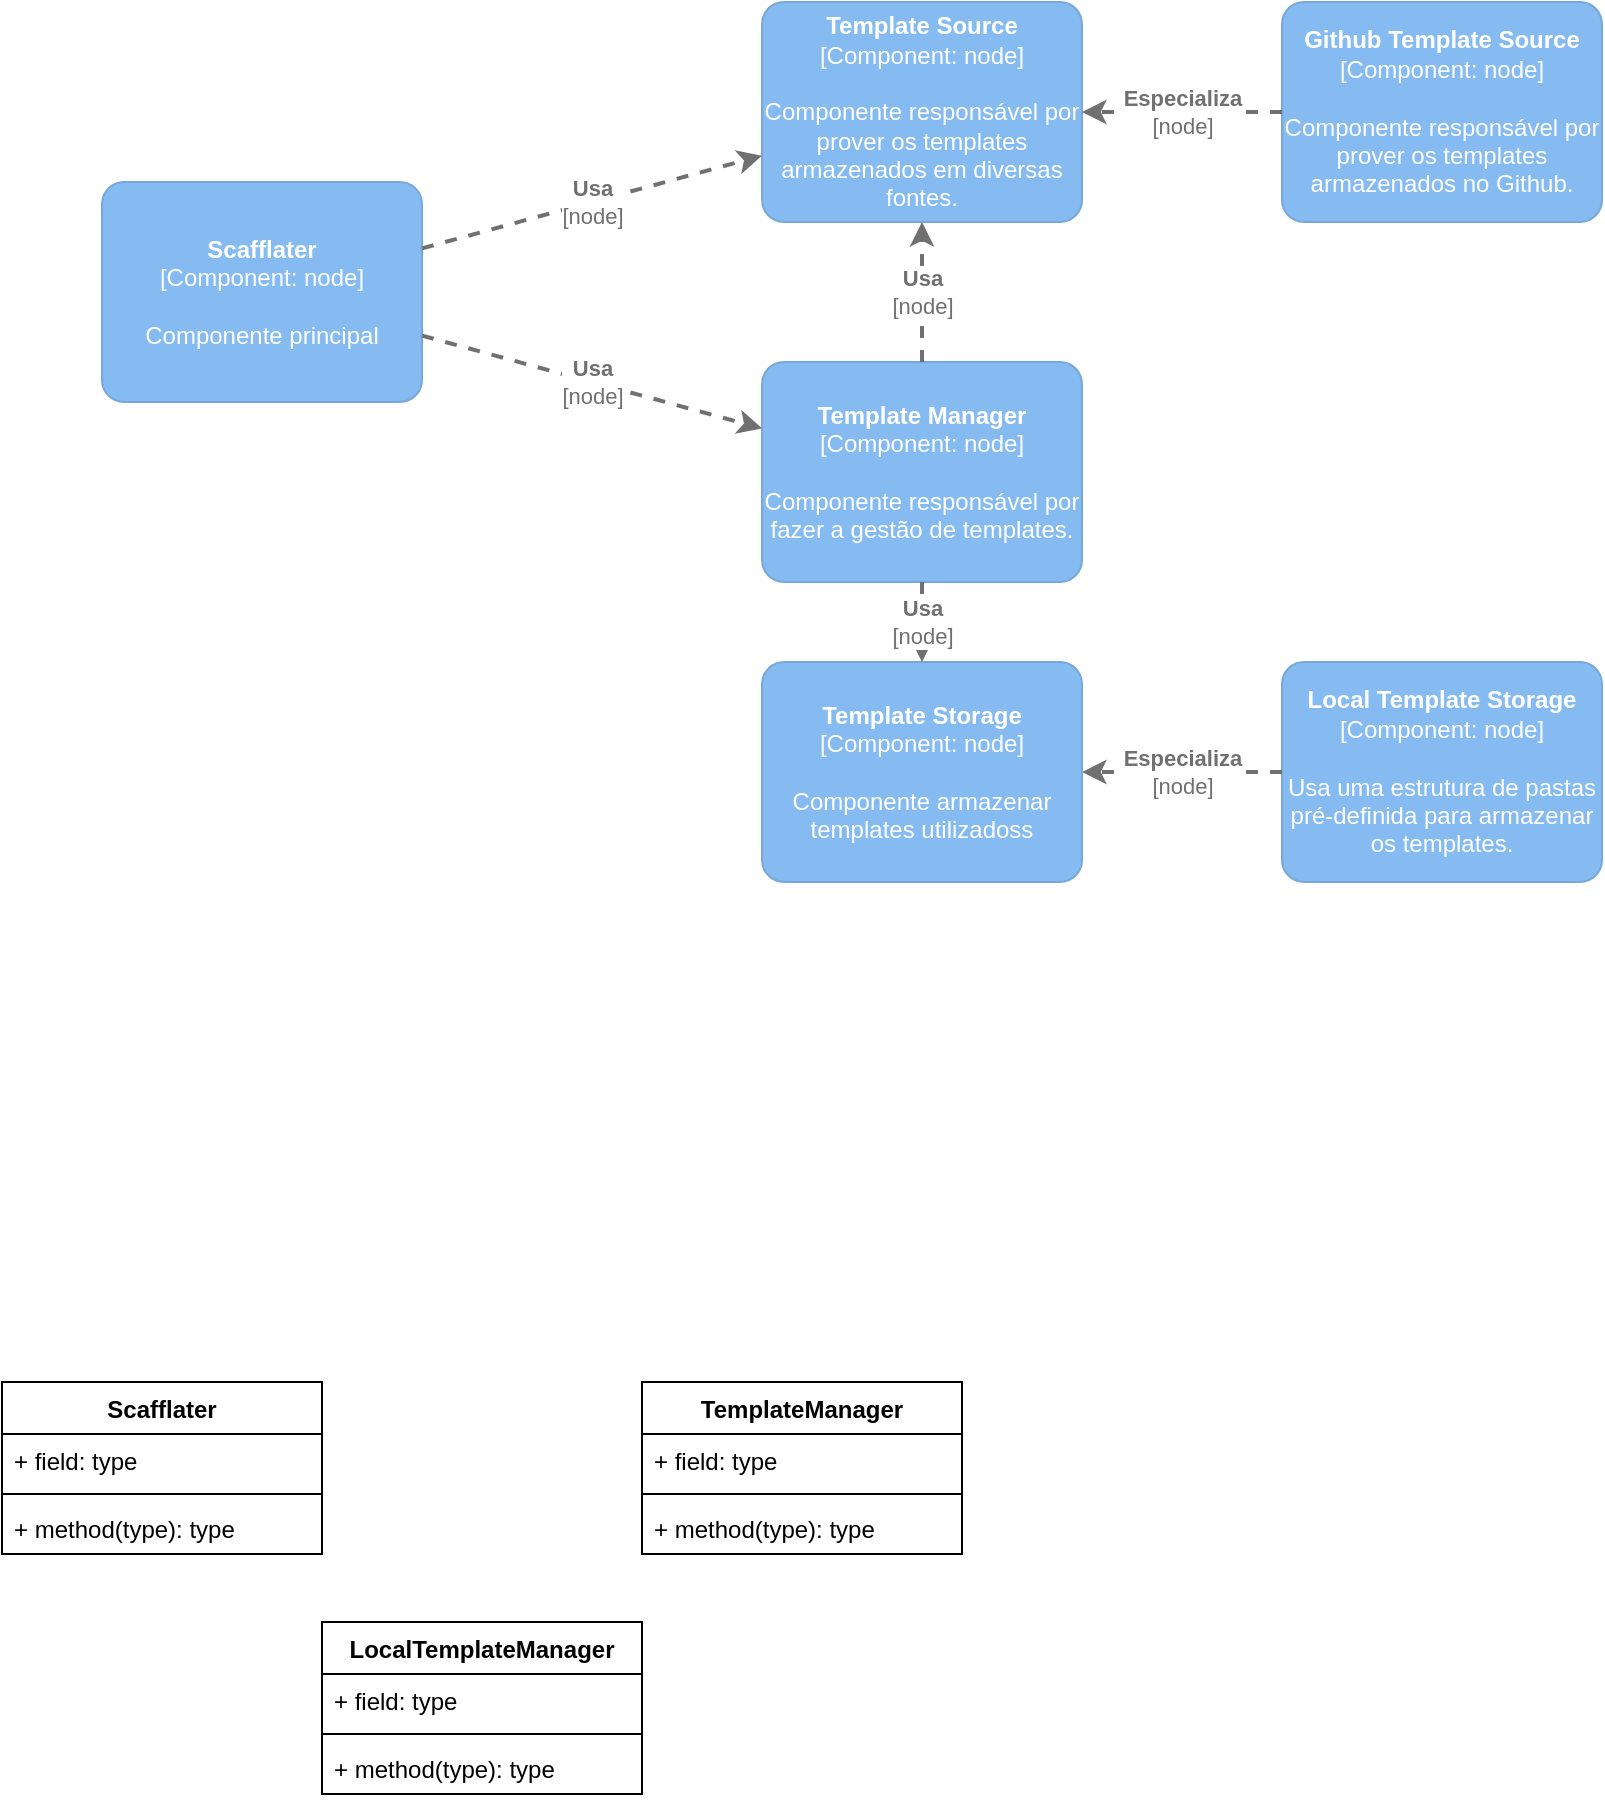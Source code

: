 <mxfile version="14.6.13" type="device"><diagram id="Yih-MAFXo4TqjhYUZ6GR" name="Page-1"><mxGraphModel dx="1412" dy="891" grid="1" gridSize="10" guides="1" tooltips="1" connect="1" arrows="1" fold="1" page="1" pageScale="1" pageWidth="827" pageHeight="1169" math="0" shadow="0"><root><mxCell id="0"/><mxCell id="1" parent="0"/><object placeholders="1" c4Name="Scafflater" c4Type="Component" c4Technology="node" c4Description="Componente principal" label="&lt;b&gt;%c4Name%&lt;/b&gt;&lt;div&gt;[%c4Type%: %c4Technology%]&lt;/div&gt;&lt;br&gt;&lt;div&gt;%c4Description%&lt;/div&gt;" id="csRIXp1JGR-Yoe9KNrGI-1"><mxCell style="rounded=1;whiteSpace=wrap;html=1;labelBackgroundColor=none;fillColor=#85BBF0;fontColor=#ffffff;align=center;arcSize=10;strokeColor=#78A8D8;metaEdit=1;metaData={&quot;c4Type&quot;:{&quot;editable&quot;:false}};points=[[0.25,0,0],[0.5,0,0],[0.75,0,0],[1,0.25,0],[1,0.5,0],[1,0.75,0],[0.75,1,0],[0.5,1,0],[0.25,1,0],[0,0.75,0],[0,0.5,0],[0,0.25,0]];" parent="1" vertex="1"><mxGeometry x="50" y="120" width="160" height="110.0" as="geometry"/></mxCell></object><object placeholders="1" c4Name="Template Manager" c4Type="Component" c4Technology="node" c4Description="Componente responsável por fazer a gestão de templates." label="&lt;b&gt;%c4Name%&lt;/b&gt;&lt;div&gt;[%c4Type%: %c4Technology%]&lt;/div&gt;&lt;br&gt;&lt;div&gt;%c4Description%&lt;/div&gt;" id="ylQ0tcns-Ho-obvVlglr-1"><mxCell style="rounded=1;whiteSpace=wrap;html=1;labelBackgroundColor=none;fillColor=#85BBF0;fontColor=#ffffff;align=center;arcSize=10;strokeColor=#78A8D8;metaEdit=1;metaData={&quot;c4Type&quot;:{&quot;editable&quot;:false}};points=[[0.25,0,0],[0.5,0,0],[0.75,0,0],[1,0.25,0],[1,0.5,0],[1,0.75,0],[0.75,1,0],[0.5,1,0],[0.25,1,0],[0,0.75,0],[0,0.5,0],[0,0.25,0]];" parent="1" vertex="1"><mxGeometry x="380" y="210" width="160" height="110.0" as="geometry"/></mxCell></object><mxCell id="ylQ0tcns-Ho-obvVlglr-2" value="Scafflater" style="swimlane;fontStyle=1;align=center;verticalAlign=top;childLayout=stackLayout;horizontal=1;startSize=26;horizontalStack=0;resizeParent=1;resizeParentMax=0;resizeLast=0;collapsible=1;marginBottom=0;" parent="1" vertex="1"><mxGeometry y="720" width="160" height="86" as="geometry"/></mxCell><mxCell id="ylQ0tcns-Ho-obvVlglr-3" value="+ field: type" style="text;strokeColor=none;fillColor=none;align=left;verticalAlign=top;spacingLeft=4;spacingRight=4;overflow=hidden;rotatable=0;points=[[0,0.5],[1,0.5]];portConstraint=eastwest;" parent="ylQ0tcns-Ho-obvVlglr-2" vertex="1"><mxGeometry y="26" width="160" height="26" as="geometry"/></mxCell><mxCell id="ylQ0tcns-Ho-obvVlglr-4" value="" style="line;strokeWidth=1;fillColor=none;align=left;verticalAlign=middle;spacingTop=-1;spacingLeft=3;spacingRight=3;rotatable=0;labelPosition=right;points=[];portConstraint=eastwest;" parent="ylQ0tcns-Ho-obvVlglr-2" vertex="1"><mxGeometry y="52" width="160" height="8" as="geometry"/></mxCell><mxCell id="ylQ0tcns-Ho-obvVlglr-5" value="+ method(type): type" style="text;strokeColor=none;fillColor=none;align=left;verticalAlign=top;spacingLeft=4;spacingRight=4;overflow=hidden;rotatable=0;points=[[0,0.5],[1,0.5]];portConstraint=eastwest;" parent="ylQ0tcns-Ho-obvVlglr-2" vertex="1"><mxGeometry y="60" width="160" height="26" as="geometry"/></mxCell><mxCell id="ylQ0tcns-Ho-obvVlglr-7" value="TemplateManager" style="swimlane;fontStyle=1;align=center;verticalAlign=top;childLayout=stackLayout;horizontal=1;startSize=26;horizontalStack=0;resizeParent=1;resizeParentMax=0;resizeLast=0;collapsible=1;marginBottom=0;" parent="1" vertex="1"><mxGeometry x="320" y="720" width="160" height="86" as="geometry"/></mxCell><mxCell id="ylQ0tcns-Ho-obvVlglr-8" value="+ field: type" style="text;strokeColor=none;fillColor=none;align=left;verticalAlign=top;spacingLeft=4;spacingRight=4;overflow=hidden;rotatable=0;points=[[0,0.5],[1,0.5]];portConstraint=eastwest;" parent="ylQ0tcns-Ho-obvVlglr-7" vertex="1"><mxGeometry y="26" width="160" height="26" as="geometry"/></mxCell><mxCell id="ylQ0tcns-Ho-obvVlglr-9" value="" style="line;strokeWidth=1;fillColor=none;align=left;verticalAlign=middle;spacingTop=-1;spacingLeft=3;spacingRight=3;rotatable=0;labelPosition=right;points=[];portConstraint=eastwest;" parent="ylQ0tcns-Ho-obvVlglr-7" vertex="1"><mxGeometry y="52" width="160" height="8" as="geometry"/></mxCell><mxCell id="ylQ0tcns-Ho-obvVlglr-10" value="+ method(type): type" style="text;strokeColor=none;fillColor=none;align=left;verticalAlign=top;spacingLeft=4;spacingRight=4;overflow=hidden;rotatable=0;points=[[0,0.5],[1,0.5]];portConstraint=eastwest;" parent="ylQ0tcns-Ho-obvVlglr-7" vertex="1"><mxGeometry y="60" width="160" height="26" as="geometry"/></mxCell><mxCell id="ylQ0tcns-Ho-obvVlglr-13" value="LocalTemplateManager" style="swimlane;fontStyle=1;align=center;verticalAlign=top;childLayout=stackLayout;horizontal=1;startSize=26;horizontalStack=0;resizeParent=1;resizeParentMax=0;resizeLast=0;collapsible=1;marginBottom=0;" parent="1" vertex="1"><mxGeometry x="160" y="840" width="160" height="86" as="geometry"/></mxCell><mxCell id="ylQ0tcns-Ho-obvVlglr-14" value="+ field: type" style="text;strokeColor=none;fillColor=none;align=left;verticalAlign=top;spacingLeft=4;spacingRight=4;overflow=hidden;rotatable=0;points=[[0,0.5],[1,0.5]];portConstraint=eastwest;" parent="ylQ0tcns-Ho-obvVlglr-13" vertex="1"><mxGeometry y="26" width="160" height="26" as="geometry"/></mxCell><mxCell id="ylQ0tcns-Ho-obvVlglr-15" value="" style="line;strokeWidth=1;fillColor=none;align=left;verticalAlign=middle;spacingTop=-1;spacingLeft=3;spacingRight=3;rotatable=0;labelPosition=right;points=[];portConstraint=eastwest;" parent="ylQ0tcns-Ho-obvVlglr-13" vertex="1"><mxGeometry y="52" width="160" height="8" as="geometry"/></mxCell><mxCell id="ylQ0tcns-Ho-obvVlglr-16" value="+ method(type): type" style="text;strokeColor=none;fillColor=none;align=left;verticalAlign=top;spacingLeft=4;spacingRight=4;overflow=hidden;rotatable=0;points=[[0,0.5],[1,0.5]];portConstraint=eastwest;" parent="ylQ0tcns-Ho-obvVlglr-13" vertex="1"><mxGeometry y="60" width="160" height="26" as="geometry"/></mxCell><object placeholders="1" c4Name="Local Template Storage" c4Type="Component" c4Technology="node" c4Description="Usa uma estrutura de pastas pré-definida para armazenar os templates." label="&lt;b&gt;%c4Name%&lt;/b&gt;&lt;div&gt;[%c4Type%: %c4Technology%]&lt;/div&gt;&lt;br&gt;&lt;div&gt;%c4Description%&lt;/div&gt;" id="ylQ0tcns-Ho-obvVlglr-17"><mxCell style="rounded=1;whiteSpace=wrap;html=1;labelBackgroundColor=none;fillColor=#85BBF0;fontColor=#ffffff;align=center;arcSize=10;strokeColor=#78A8D8;metaEdit=1;metaData={&quot;c4Type&quot;:{&quot;editable&quot;:false}};points=[[0.25,0,0],[0.5,0,0],[0.75,0,0],[1,0.25,0],[1,0.5,0],[1,0.75,0],[0.75,1,0],[0.5,1,0],[0.25,1,0],[0,0.75,0],[0,0.5,0],[0,0.25,0]];" parent="1" vertex="1"><mxGeometry x="640" y="360" width="160" height="110.0" as="geometry"/></mxCell></object><object placeholders="1" c4Type="Relationship" c4Technology="node" c4Description="Especializa" label="&lt;div style=&quot;text-align: left&quot;&gt;&lt;div style=&quot;text-align: center&quot;&gt;&lt;b&gt;%c4Description%&lt;/b&gt;&lt;/div&gt;&lt;div style=&quot;text-align: center&quot;&gt;[%c4Technology%]&lt;/div&gt;&lt;/div&gt;" id="ylQ0tcns-Ho-obvVlglr-18"><mxCell style="edgeStyle=none;rounded=0;html=1;jettySize=auto;orthogonalLoop=1;strokeColor=#707070;strokeWidth=2;fontColor=#707070;jumpStyle=none;dashed=1;metaEdit=1;metaData={&quot;c4Type&quot;:{&quot;editable&quot;:false}};" parent="1" source="ylQ0tcns-Ho-obvVlglr-17" target="0laCgoezgkWeQryW_9aH-1" edge="1"><mxGeometry width="160" relative="1" as="geometry"><mxPoint x="590" y="600" as="sourcePoint"/><mxPoint x="750" y="600" as="targetPoint"/></mxGeometry></mxCell></object><object placeholders="1" c4Type="Relationship" c4Technology="node" c4Description="Usa" label="&lt;div style=&quot;text-align: left&quot;&gt;&lt;div style=&quot;text-align: center&quot;&gt;&lt;b&gt;%c4Description%&lt;/b&gt;&lt;/div&gt;&lt;div style=&quot;text-align: center&quot;&gt;[%c4Technology%]&lt;/div&gt;&lt;/div&gt;" id="ylQ0tcns-Ho-obvVlglr-20"><mxCell style="edgeStyle=none;rounded=0;html=1;jettySize=auto;orthogonalLoop=1;strokeColor=#707070;strokeWidth=2;fontColor=#707070;jumpStyle=none;dashed=1;metaEdit=1;metaData={&quot;c4Type&quot;:{&quot;editable&quot;:false}};" parent="1" source="csRIXp1JGR-Yoe9KNrGI-1" target="ylQ0tcns-Ho-obvVlglr-1" edge="1"><mxGeometry width="160" relative="1" as="geometry"><mxPoint x="270" y="490" as="sourcePoint"/><mxPoint x="410.541" y="360" as="targetPoint"/></mxGeometry></mxCell></object><object placeholders="1" c4Name="Template Source" c4Type="Component" c4Technology="node" c4Description="Componente responsável por prover os templates armazenados em diversas fontes." label="&lt;b&gt;%c4Name%&lt;/b&gt;&lt;div&gt;[%c4Type%: %c4Technology%]&lt;/div&gt;&lt;br&gt;&lt;div&gt;%c4Description%&lt;/div&gt;" id="ylQ0tcns-Ho-obvVlglr-21"><mxCell style="rounded=1;whiteSpace=wrap;html=1;labelBackgroundColor=none;fillColor=#85BBF0;fontColor=#ffffff;align=center;arcSize=10;strokeColor=#78A8D8;metaEdit=1;metaData={&quot;c4Type&quot;:{&quot;editable&quot;:false}};points=[[0.25,0,0],[0.5,0,0],[0.75,0,0],[1,0.25,0],[1,0.5,0],[1,0.75,0],[0.75,1,0],[0.5,1,0],[0.25,1,0],[0,0.75,0],[0,0.5,0],[0,0.25,0]];" parent="1" vertex="1"><mxGeometry x="380" y="30" width="160" height="110.0" as="geometry"/></mxCell></object><object placeholders="1" c4Type="Relationship" c4Technology="node" c4Description="Usa" label="&lt;div style=&quot;text-align: left&quot;&gt;&lt;div style=&quot;text-align: center&quot;&gt;&lt;b&gt;%c4Description%&lt;/b&gt;&lt;/div&gt;&lt;div style=&quot;text-align: center&quot;&gt;[%c4Technology%]&lt;/div&gt;&lt;/div&gt;" id="ylQ0tcns-Ho-obvVlglr-23"><mxCell style="edgeStyle=none;rounded=0;html=1;jettySize=auto;orthogonalLoop=1;strokeColor=#707070;strokeWidth=2;fontColor=#707070;jumpStyle=none;dashed=1;metaEdit=1;metaData={&quot;c4Type&quot;:{&quot;editable&quot;:false}};" parent="1" source="ylQ0tcns-Ho-obvVlglr-1" target="ylQ0tcns-Ho-obvVlglr-21" edge="1"><mxGeometry width="160" relative="1" as="geometry"><mxPoint x="230" y="305" as="sourcePoint"/><mxPoint x="390" y="305" as="targetPoint"/></mxGeometry></mxCell></object><object placeholders="1" c4Name="Github Template Source" c4Type="Component" c4Technology="node" c4Description="Componente responsável por prover os templates armazenados no Github." label="&lt;b&gt;%c4Name%&lt;/b&gt;&lt;div&gt;[%c4Type%: %c4Technology%]&lt;/div&gt;&lt;br&gt;&lt;div&gt;%c4Description%&lt;/div&gt;" id="ylQ0tcns-Ho-obvVlglr-24"><mxCell style="rounded=1;whiteSpace=wrap;html=1;labelBackgroundColor=none;fillColor=#85BBF0;fontColor=#ffffff;align=center;arcSize=10;strokeColor=#78A8D8;metaEdit=1;metaData={&quot;c4Type&quot;:{&quot;editable&quot;:false}};points=[[0.25,0,0],[0.5,0,0],[0.75,0,0],[1,0.25,0],[1,0.5,0],[1,0.75,0],[0.75,1,0],[0.5,1,0],[0.25,1,0],[0,0.75,0],[0,0.5,0],[0,0.25,0]];" parent="1" vertex="1"><mxGeometry x="640" y="30" width="160" height="110.0" as="geometry"/></mxCell></object><object placeholders="1" c4Type="Relationship" c4Technology="node" c4Description="Especializa" label="&lt;div style=&quot;text-align: left&quot;&gt;&lt;div style=&quot;text-align: center&quot;&gt;&lt;b&gt;%c4Description%&lt;/b&gt;&lt;/div&gt;&lt;div style=&quot;text-align: center&quot;&gt;[%c4Technology%]&lt;/div&gt;&lt;/div&gt;" id="ylQ0tcns-Ho-obvVlglr-25"><mxCell style="edgeStyle=none;rounded=0;html=1;jettySize=auto;orthogonalLoop=1;strokeColor=#707070;strokeWidth=2;fontColor=#707070;jumpStyle=none;dashed=1;metaEdit=1;metaData={&quot;c4Type&quot;:{&quot;editable&quot;:false}};" parent="1" source="ylQ0tcns-Ho-obvVlglr-24" target="ylQ0tcns-Ho-obvVlglr-21" edge="1"><mxGeometry width="160" relative="1" as="geometry"><mxPoint x="690" y="470" as="sourcePoint"/><mxPoint x="670" y="305" as="targetPoint"/></mxGeometry></mxCell></object><object placeholders="1" c4Type="Relationship" c4Technology="node" c4Description="Usa" label="&lt;div style=&quot;text-align: left&quot;&gt;&lt;div style=&quot;text-align: center&quot;&gt;&lt;b&gt;%c4Description%&lt;/b&gt;&lt;/div&gt;&lt;div style=&quot;text-align: center&quot;&gt;[%c4Technology%]&lt;/div&gt;&lt;/div&gt;" id="ylQ0tcns-Ho-obvVlglr-26"><mxCell style="edgeStyle=none;rounded=0;html=1;jettySize=auto;orthogonalLoop=1;strokeColor=#707070;strokeWidth=2;fontColor=#707070;jumpStyle=none;dashed=1;metaEdit=1;metaData={&quot;c4Type&quot;:{&quot;editable&quot;:false}};" parent="1" source="csRIXp1JGR-Yoe9KNrGI-1" target="ylQ0tcns-Ho-obvVlglr-21" edge="1"><mxGeometry width="160" relative="1" as="geometry"><mxPoint x="230" y="305" as="sourcePoint"/><mxPoint x="390" y="305" as="targetPoint"/></mxGeometry></mxCell></object><object placeholders="1" c4Name="Template Storage" c4Type="Component" c4Technology="node" c4Description="Componente armazenar templates utilizadoss" label="&lt;b&gt;%c4Name%&lt;/b&gt;&lt;div&gt;[%c4Type%: %c4Technology%]&lt;/div&gt;&lt;br&gt;&lt;div&gt;%c4Description%&lt;/div&gt;" id="0laCgoezgkWeQryW_9aH-1"><mxCell style="rounded=1;whiteSpace=wrap;html=1;labelBackgroundColor=none;fillColor=#85BBF0;fontColor=#ffffff;align=center;arcSize=10;strokeColor=#78A8D8;metaEdit=1;metaData={&quot;c4Type&quot;:{&quot;editable&quot;:false}};points=[[0.25,0,0],[0.5,0,0],[0.75,0,0],[1,0.25,0],[1,0.5,0],[1,0.75,0],[0.75,1,0],[0.5,1,0],[0.25,1,0],[0,0.75,0],[0,0.5,0],[0,0.25,0]];" vertex="1" parent="1"><mxGeometry x="380" y="360" width="160" height="110.0" as="geometry"/></mxCell></object><object placeholders="1" c4Type="Relationship" c4Technology="node" c4Description="Usa" label="&lt;div style=&quot;text-align: left&quot;&gt;&lt;div style=&quot;text-align: center&quot;&gt;&lt;b&gt;%c4Description%&lt;/b&gt;&lt;/div&gt;&lt;div style=&quot;text-align: center&quot;&gt;[%c4Technology%]&lt;/div&gt;&lt;/div&gt;" id="0laCgoezgkWeQryW_9aH-2"><mxCell style="edgeStyle=none;rounded=0;html=1;jettySize=auto;orthogonalLoop=1;strokeColor=#707070;strokeWidth=2;fontColor=#707070;jumpStyle=none;dashed=1;metaEdit=1;metaData={&quot;c4Type&quot;:{&quot;editable&quot;:false}};" edge="1" parent="1" source="ylQ0tcns-Ho-obvVlglr-1" target="0laCgoezgkWeQryW_9aH-1"><mxGeometry width="160" relative="1" as="geometry"><mxPoint x="470" y="250" as="sourcePoint"/><mxPoint x="470" y="150" as="targetPoint"/></mxGeometry></mxCell></object></root></mxGraphModel></diagram></mxfile>